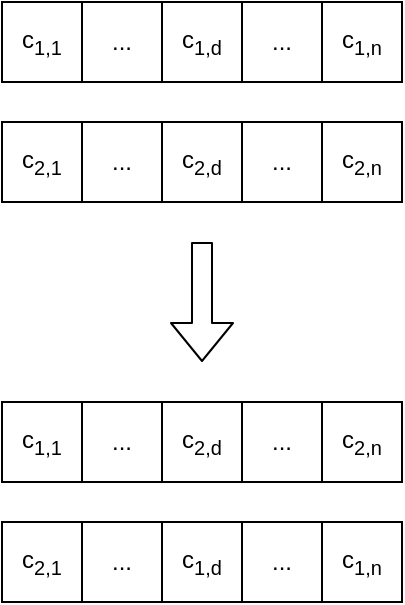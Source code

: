 <mxfile version="12.1.3" pages="1"><diagram id="FpvmEsNKiP8OyCL9pwwd" name="Page-1"><mxGraphModel dx="854" dy="288" grid="1" gridSize="10" guides="1" tooltips="1" connect="1" arrows="1" fold="1" page="1" pageScale="1" pageWidth="827" pageHeight="1169" math="0" shadow="0"><root><mxCell id="0"/><mxCell id="1" parent="0"/><mxCell id="nIq-YJgbnMB5vlDYBd5l-1" value="c&lt;sub&gt;1,1&lt;/sub&gt;" style="rounded=0;whiteSpace=wrap;html=1;" vertex="1" parent="1"><mxGeometry x="240" y="220" width="40" height="40" as="geometry"/></mxCell><mxCell id="nIq-YJgbnMB5vlDYBd5l-2" value="..." style="rounded=0;whiteSpace=wrap;html=1;" vertex="1" parent="1"><mxGeometry x="280" y="220" width="40" height="40" as="geometry"/></mxCell><mxCell id="nIq-YJgbnMB5vlDYBd5l-3" value="c&lt;sub&gt;2,d&lt;/sub&gt;" style="rounded=0;whiteSpace=wrap;html=1;" vertex="1" parent="1"><mxGeometry x="320" y="220" width="40" height="40" as="geometry"/></mxCell><mxCell id="nIq-YJgbnMB5vlDYBd5l-6" value="..." style="rounded=0;whiteSpace=wrap;html=1;" vertex="1" parent="1"><mxGeometry x="360" y="220" width="40" height="40" as="geometry"/></mxCell><mxCell id="nIq-YJgbnMB5vlDYBd5l-7" value="c&lt;sub&gt;2,n&lt;/sub&gt;" style="rounded=0;whiteSpace=wrap;html=1;" vertex="1" parent="1"><mxGeometry x="400" y="220" width="40" height="40" as="geometry"/></mxCell><mxCell id="nIq-YJgbnMB5vlDYBd5l-14" value="" style="shape=flexArrow;endArrow=classic;html=1;" edge="1" parent="1"><mxGeometry width="50" height="50" relative="1" as="geometry"><mxPoint x="340" y="140" as="sourcePoint"/><mxPoint x="340" y="200" as="targetPoint"/></mxGeometry></mxCell><mxCell id="nIq-YJgbnMB5vlDYBd5l-15" value="c&lt;sub&gt;1,1&lt;/sub&gt;" style="rounded=0;whiteSpace=wrap;html=1;" vertex="1" parent="1"><mxGeometry x="240" y="20" width="40" height="40" as="geometry"/></mxCell><mxCell id="nIq-YJgbnMB5vlDYBd5l-16" value="..." style="rounded=0;whiteSpace=wrap;html=1;" vertex="1" parent="1"><mxGeometry x="280" y="20" width="40" height="40" as="geometry"/></mxCell><mxCell id="nIq-YJgbnMB5vlDYBd5l-17" value="c&lt;sub&gt;1,d&lt;/sub&gt;" style="rounded=0;whiteSpace=wrap;html=1;" vertex="1" parent="1"><mxGeometry x="320" y="20" width="40" height="40" as="geometry"/></mxCell><mxCell id="nIq-YJgbnMB5vlDYBd5l-18" value="..." style="rounded=0;whiteSpace=wrap;html=1;" vertex="1" parent="1"><mxGeometry x="360" y="20" width="40" height="40" as="geometry"/></mxCell><mxCell id="nIq-YJgbnMB5vlDYBd5l-19" value="c&lt;sub&gt;1,n&lt;/sub&gt;" style="rounded=0;whiteSpace=wrap;html=1;" vertex="1" parent="1"><mxGeometry x="400" y="20" width="40" height="40" as="geometry"/></mxCell><mxCell id="nIq-YJgbnMB5vlDYBd5l-20" value="c&lt;sub&gt;2,1&lt;/sub&gt;" style="rounded=0;whiteSpace=wrap;html=1;" vertex="1" parent="1"><mxGeometry x="240" y="80" width="40" height="40" as="geometry"/></mxCell><mxCell id="nIq-YJgbnMB5vlDYBd5l-21" value="..." style="rounded=0;whiteSpace=wrap;html=1;" vertex="1" parent="1"><mxGeometry x="280" y="80" width="40" height="40" as="geometry"/></mxCell><mxCell id="nIq-YJgbnMB5vlDYBd5l-22" value="c&lt;sub&gt;2,d&lt;/sub&gt;" style="rounded=0;whiteSpace=wrap;html=1;" vertex="1" parent="1"><mxGeometry x="320" y="80" width="40" height="40" as="geometry"/></mxCell><mxCell id="nIq-YJgbnMB5vlDYBd5l-23" value="..." style="rounded=0;whiteSpace=wrap;html=1;" vertex="1" parent="1"><mxGeometry x="360" y="80" width="40" height="40" as="geometry"/></mxCell><mxCell id="nIq-YJgbnMB5vlDYBd5l-24" value="c&lt;sub&gt;2,n&lt;/sub&gt;" style="rounded=0;whiteSpace=wrap;html=1;" vertex="1" parent="1"><mxGeometry x="400" y="80" width="40" height="40" as="geometry"/></mxCell><mxCell id="nIq-YJgbnMB5vlDYBd5l-26" value="c&lt;sub&gt;2,1&lt;/sub&gt;" style="rounded=0;whiteSpace=wrap;html=1;" vertex="1" parent="1"><mxGeometry x="240" y="280" width="40" height="40" as="geometry"/></mxCell><mxCell id="nIq-YJgbnMB5vlDYBd5l-27" value="..." style="rounded=0;whiteSpace=wrap;html=1;" vertex="1" parent="1"><mxGeometry x="280" y="280" width="40" height="40" as="geometry"/></mxCell><mxCell id="nIq-YJgbnMB5vlDYBd5l-28" value="c&lt;sub&gt;1,d&lt;/sub&gt;" style="rounded=0;whiteSpace=wrap;html=1;" vertex="1" parent="1"><mxGeometry x="320" y="280" width="40" height="40" as="geometry"/></mxCell><mxCell id="nIq-YJgbnMB5vlDYBd5l-29" value="..." style="rounded=0;whiteSpace=wrap;html=1;" vertex="1" parent="1"><mxGeometry x="360" y="280" width="40" height="40" as="geometry"/></mxCell><mxCell id="nIq-YJgbnMB5vlDYBd5l-30" value="c&lt;sub&gt;1,n&lt;/sub&gt;" style="rounded=0;whiteSpace=wrap;html=1;" vertex="1" parent="1"><mxGeometry x="400" y="280" width="40" height="40" as="geometry"/></mxCell></root></mxGraphModel></diagram></mxfile>